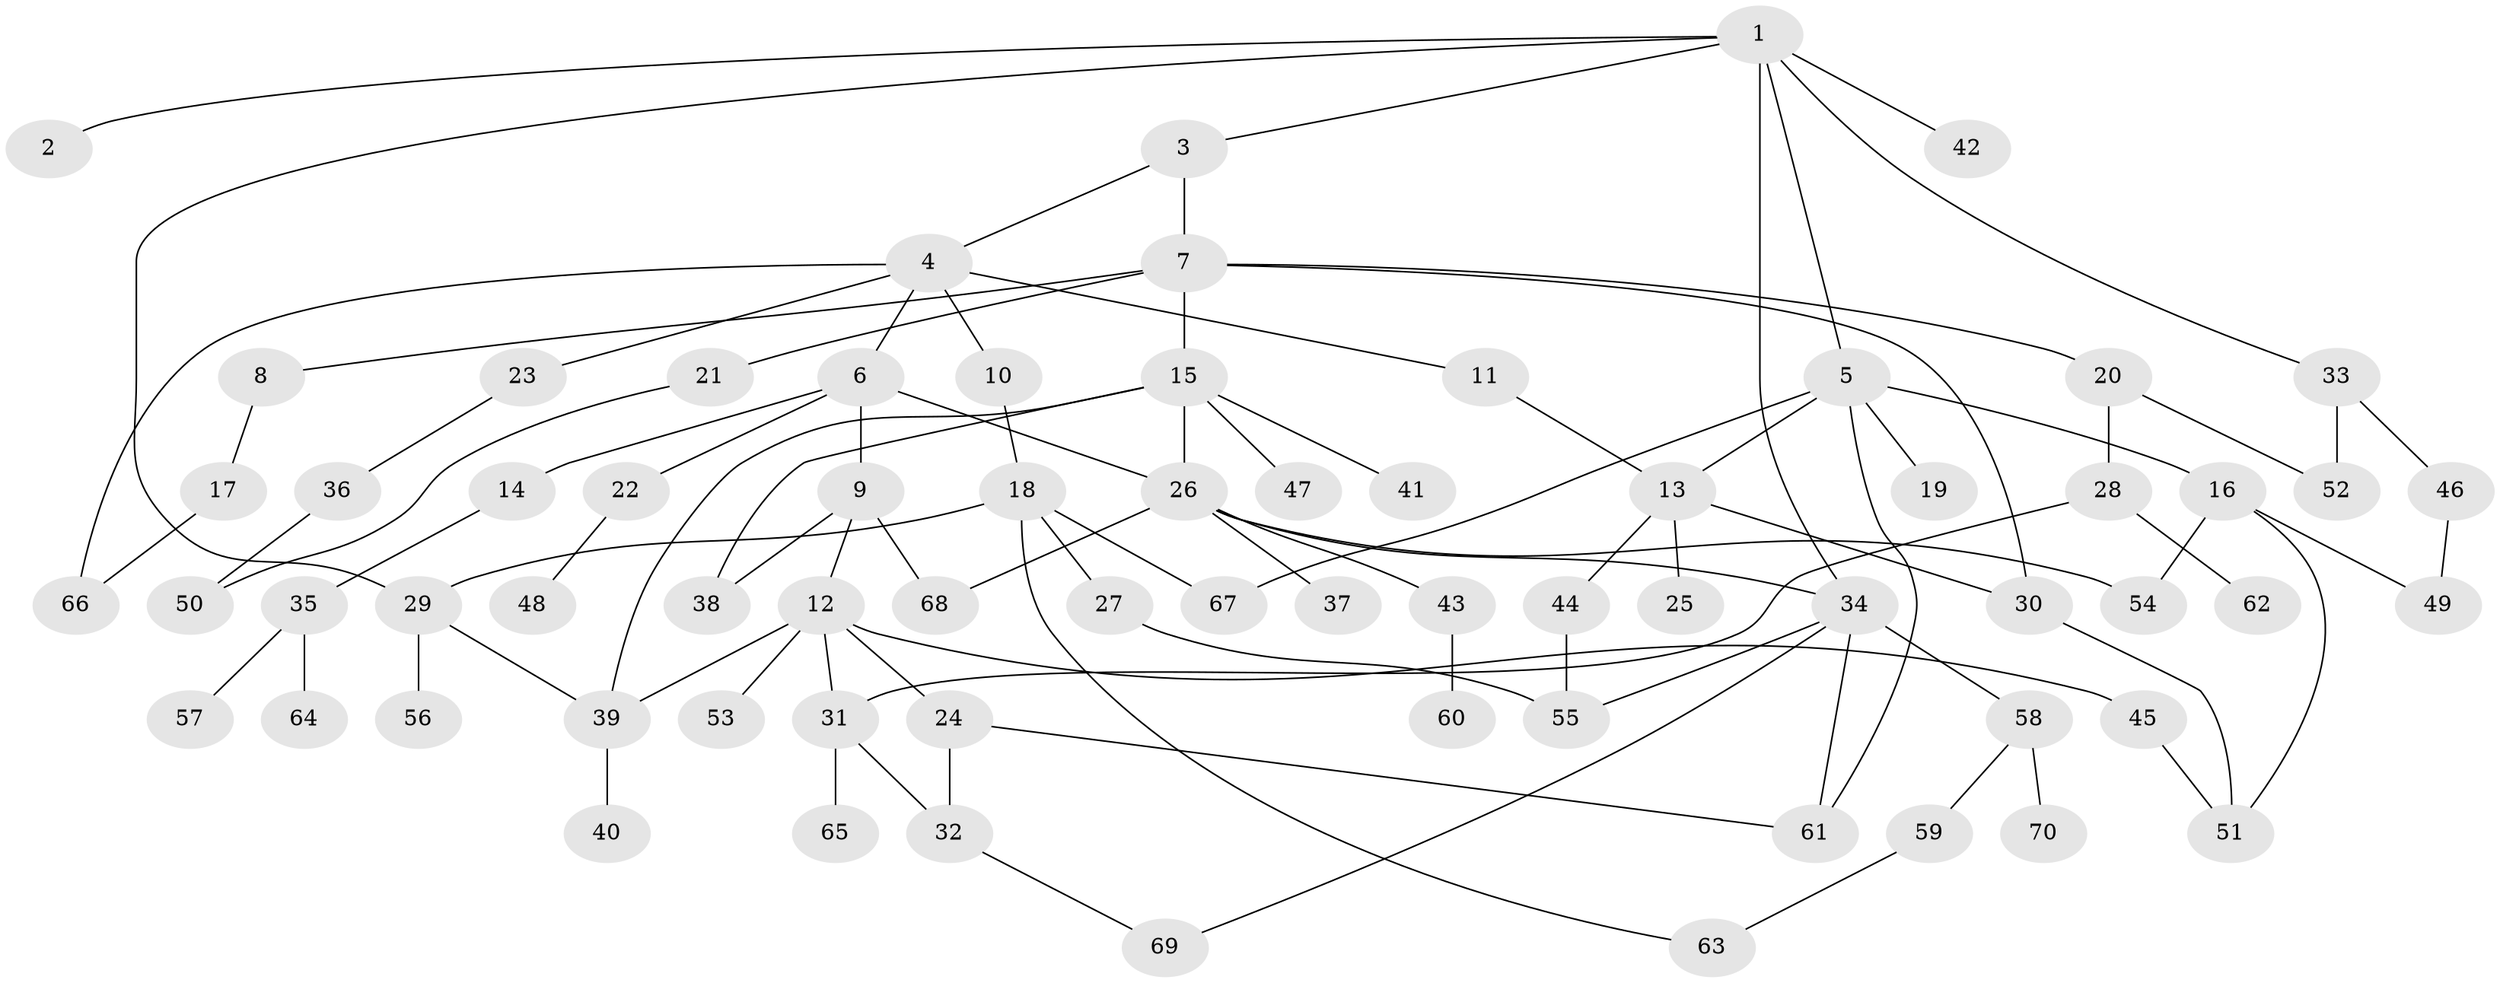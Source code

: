 // coarse degree distribution, {8: 0.044444444444444446, 1: 0.26666666666666666, 7: 0.06666666666666667, 6: 0.08888888888888889, 2: 0.3111111111111111, 5: 0.06666666666666667, 3: 0.13333333333333333, 4: 0.022222222222222223}
// Generated by graph-tools (version 1.1) at 2025/51/02/27/25 19:51:39]
// undirected, 70 vertices, 94 edges
graph export_dot {
graph [start="1"]
  node [color=gray90,style=filled];
  1;
  2;
  3;
  4;
  5;
  6;
  7;
  8;
  9;
  10;
  11;
  12;
  13;
  14;
  15;
  16;
  17;
  18;
  19;
  20;
  21;
  22;
  23;
  24;
  25;
  26;
  27;
  28;
  29;
  30;
  31;
  32;
  33;
  34;
  35;
  36;
  37;
  38;
  39;
  40;
  41;
  42;
  43;
  44;
  45;
  46;
  47;
  48;
  49;
  50;
  51;
  52;
  53;
  54;
  55;
  56;
  57;
  58;
  59;
  60;
  61;
  62;
  63;
  64;
  65;
  66;
  67;
  68;
  69;
  70;
  1 -- 2;
  1 -- 3;
  1 -- 5;
  1 -- 29;
  1 -- 33;
  1 -- 42;
  1 -- 34;
  3 -- 4;
  3 -- 7;
  4 -- 6;
  4 -- 10;
  4 -- 11;
  4 -- 23;
  4 -- 66;
  5 -- 13;
  5 -- 16;
  5 -- 19;
  5 -- 61;
  5 -- 67;
  6 -- 9;
  6 -- 14;
  6 -- 22;
  6 -- 26;
  7 -- 8;
  7 -- 15;
  7 -- 20;
  7 -- 21;
  7 -- 30;
  8 -- 17;
  9 -- 12;
  9 -- 38;
  9 -- 68;
  10 -- 18;
  11 -- 13;
  12 -- 24;
  12 -- 31;
  12 -- 45;
  12 -- 53;
  12 -- 39;
  13 -- 25;
  13 -- 44;
  13 -- 30;
  14 -- 35;
  15 -- 26;
  15 -- 41;
  15 -- 47;
  15 -- 38;
  15 -- 39;
  16 -- 51;
  16 -- 54;
  16 -- 49;
  17 -- 66;
  18 -- 27;
  18 -- 63;
  18 -- 67;
  18 -- 29;
  20 -- 28;
  20 -- 52;
  21 -- 50;
  22 -- 48;
  23 -- 36;
  24 -- 61;
  24 -- 32;
  26 -- 34;
  26 -- 37;
  26 -- 43;
  26 -- 68;
  26 -- 54;
  27 -- 55;
  28 -- 62;
  28 -- 31;
  29 -- 39;
  29 -- 56;
  30 -- 51;
  31 -- 32;
  31 -- 65;
  32 -- 69;
  33 -- 46;
  33 -- 52;
  34 -- 58;
  34 -- 55;
  34 -- 69;
  34 -- 61;
  35 -- 57;
  35 -- 64;
  36 -- 50;
  39 -- 40;
  43 -- 60;
  44 -- 55;
  45 -- 51;
  46 -- 49;
  58 -- 59;
  58 -- 70;
  59 -- 63;
}
